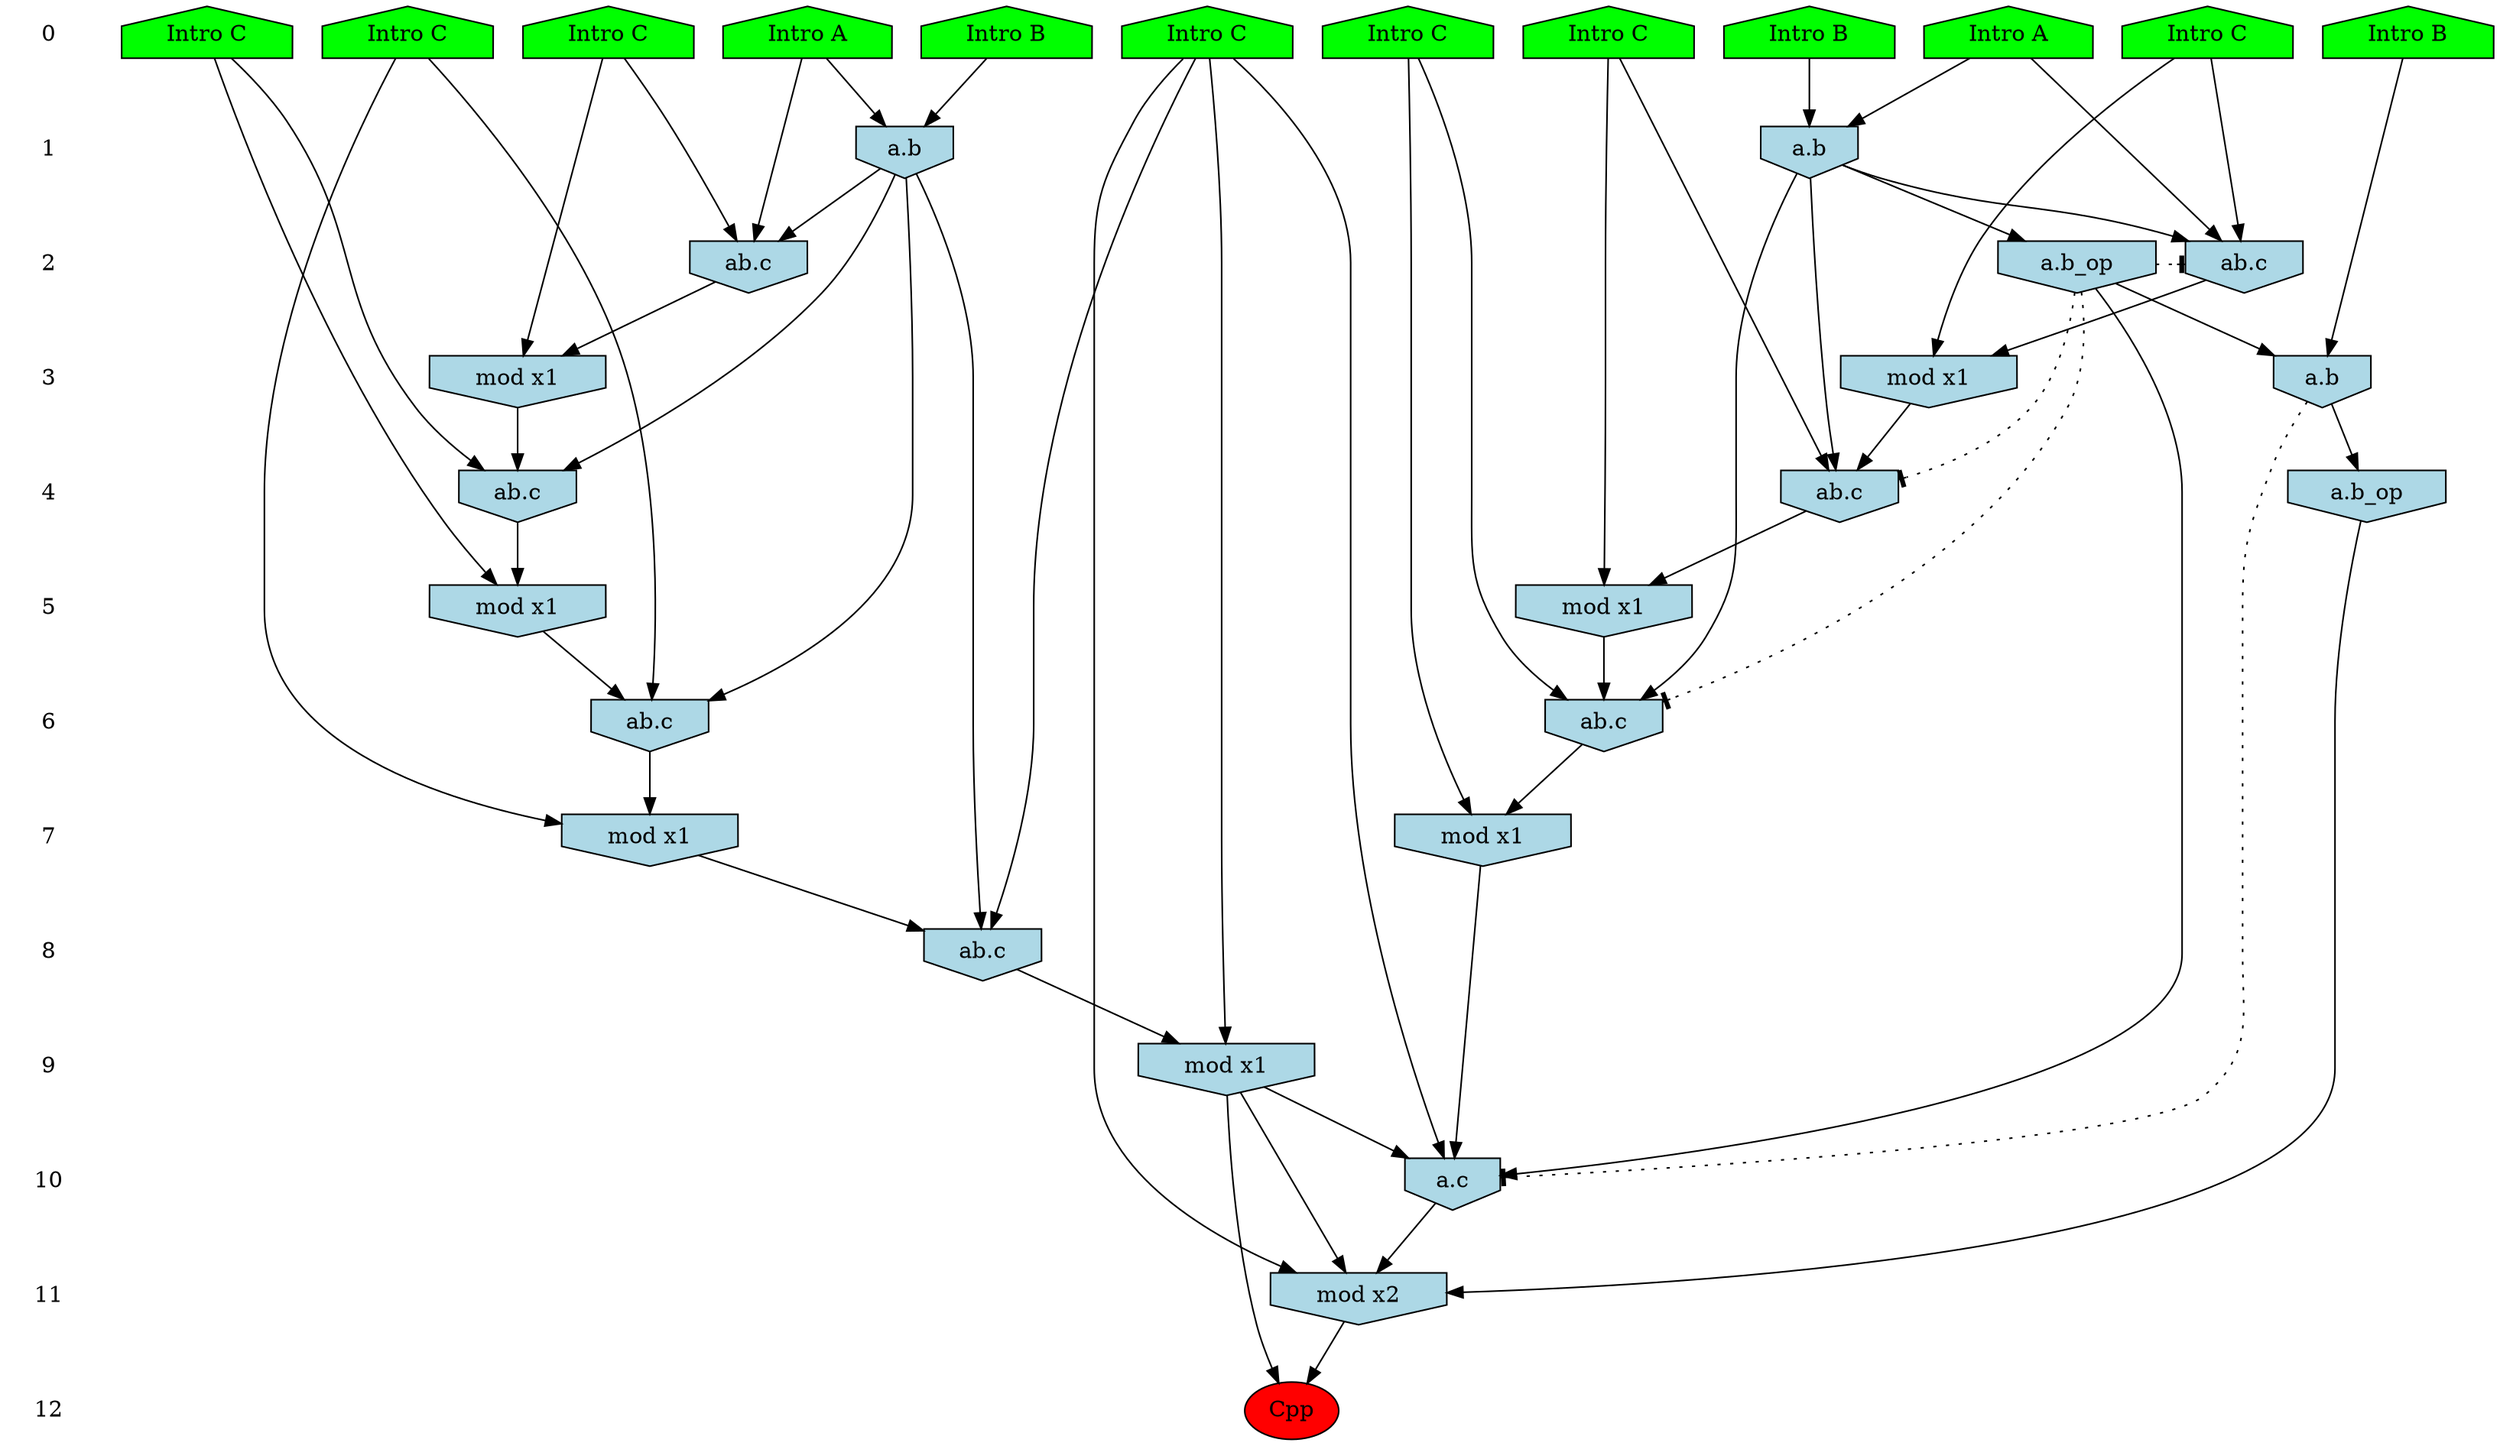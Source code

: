 /* Compression of 1 causal flows obtained in average at 1.975402E+01 t.u */
/* Compressed causal flows were: [3638] */
digraph G{
 ranksep=.5 ; 
{ rank = same ; "0" [shape=plaintext] ; node_1 [label ="Intro A", shape=house, style=filled, fillcolor=green] ;
node_2 [label ="Intro B", shape=house, style=filled, fillcolor=green] ;
node_3 [label ="Intro A", shape=house, style=filled, fillcolor=green] ;
node_4 [label ="Intro B", shape=house, style=filled, fillcolor=green] ;
node_5 [label ="Intro B", shape=house, style=filled, fillcolor=green] ;
node_6 [label ="Intro C", shape=house, style=filled, fillcolor=green] ;
node_7 [label ="Intro C", shape=house, style=filled, fillcolor=green] ;
node_8 [label ="Intro C", shape=house, style=filled, fillcolor=green] ;
node_9 [label ="Intro C", shape=house, style=filled, fillcolor=green] ;
node_10 [label ="Intro C", shape=house, style=filled, fillcolor=green] ;
node_11 [label ="Intro C", shape=house, style=filled, fillcolor=green] ;
node_12 [label ="Intro C", shape=house, style=filled, fillcolor=green] ;
}
{ rank = same ; "1" [shape=plaintext] ; node_13 [label="a.b", shape=invhouse, style=filled, fillcolor = lightblue] ;
node_14 [label="a.b", shape=invhouse, style=filled, fillcolor = lightblue] ;
}
{ rank = same ; "2" [shape=plaintext] ; node_15 [label="ab.c", shape=invhouse, style=filled, fillcolor = lightblue] ;
node_17 [label="ab.c", shape=invhouse, style=filled, fillcolor = lightblue] ;
node_24 [label="a.b_op", shape=invhouse, style=filled, fillcolor = lightblue] ;
}
{ rank = same ; "3" [shape=plaintext] ; node_16 [label="mod x1", shape=invhouse, style=filled, fillcolor = lightblue] ;
node_21 [label="mod x1", shape=invhouse, style=filled, fillcolor = lightblue] ;
node_31 [label="a.b", shape=invhouse, style=filled, fillcolor = lightblue] ;
}
{ rank = same ; "4" [shape=plaintext] ; node_18 [label="ab.c", shape=invhouse, style=filled, fillcolor = lightblue] ;
node_23 [label="ab.c", shape=invhouse, style=filled, fillcolor = lightblue] ;
node_32 [label="a.b_op", shape=invhouse, style=filled, fillcolor = lightblue] ;
}
{ rank = same ; "5" [shape=plaintext] ; node_19 [label="mod x1", shape=invhouse, style=filled, fillcolor = lightblue] ;
node_25 [label="mod x1", shape=invhouse, style=filled, fillcolor = lightblue] ;
}
{ rank = same ; "6" [shape=plaintext] ; node_20 [label="ab.c", shape=invhouse, style=filled, fillcolor = lightblue] ;
node_26 [label="ab.c", shape=invhouse, style=filled, fillcolor = lightblue] ;
}
{ rank = same ; "7" [shape=plaintext] ; node_22 [label="mod x1", shape=invhouse, style=filled, fillcolor = lightblue] ;
node_27 [label="mod x1", shape=invhouse, style=filled, fillcolor = lightblue] ;
}
{ rank = same ; "8" [shape=plaintext] ; node_28 [label="ab.c", shape=invhouse, style=filled, fillcolor = lightblue] ;
}
{ rank = same ; "9" [shape=plaintext] ; node_29 [label="mod x1", shape=invhouse, style=filled, fillcolor = lightblue] ;
}
{ rank = same ; "10" [shape=plaintext] ; node_30 [label="a.c", shape=invhouse, style=filled, fillcolor = lightblue] ;
}
{ rank = same ; "11" [shape=plaintext] ; node_33 [label="mod x2", shape=invhouse, style=filled, fillcolor = lightblue] ;
}
{ rank = same ; "12" [shape=plaintext] ; node_34 [label ="Cpp", style=filled, fillcolor=red] ;
}
"0" -> "1" [style="invis"]; 
"1" -> "2" [style="invis"]; 
"2" -> "3" [style="invis"]; 
"3" -> "4" [style="invis"]; 
"4" -> "5" [style="invis"]; 
"5" -> "6" [style="invis"]; 
"6" -> "7" [style="invis"]; 
"7" -> "8" [style="invis"]; 
"8" -> "9" [style="invis"]; 
"9" -> "10" [style="invis"]; 
"10" -> "11" [style="invis"]; 
"11" -> "12" [style="invis"]; 
node_3 -> node_13
node_5 -> node_13
node_1 -> node_14
node_2 -> node_14
node_1 -> node_15
node_6 -> node_15
node_14 -> node_15
node_6 -> node_16
node_15 -> node_16
node_3 -> node_17
node_12 -> node_17
node_13 -> node_17
node_8 -> node_18
node_14 -> node_18
node_16 -> node_18
node_8 -> node_19
node_18 -> node_19
node_7 -> node_20
node_14 -> node_20
node_19 -> node_20
node_12 -> node_21
node_17 -> node_21
node_7 -> node_22
node_20 -> node_22
node_11 -> node_23
node_13 -> node_23
node_21 -> node_23
node_14 -> node_24
node_11 -> node_25
node_23 -> node_25
node_9 -> node_26
node_13 -> node_26
node_25 -> node_26
node_9 -> node_27
node_26 -> node_27
node_10 -> node_28
node_13 -> node_28
node_27 -> node_28
node_10 -> node_29
node_28 -> node_29
node_10 -> node_30
node_22 -> node_30
node_24 -> node_30
node_29 -> node_30
node_4 -> node_31
node_24 -> node_31
node_31 -> node_32
node_10 -> node_33
node_29 -> node_33
node_30 -> node_33
node_32 -> node_33
node_29 -> node_34
node_33 -> node_34
node_24 -> node_20 [style=dotted, arrowhead = tee] 
node_24 -> node_18 [style=dotted, arrowhead = tee] 
node_24 -> node_15 [style=dotted, arrowhead = tee] 
node_31 -> node_30 [style=dotted, arrowhead = tee] 
}
/*
 Dot generation time: 0.000746
*/